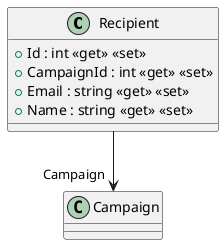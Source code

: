 @startuml
class Recipient {
    + Id : int <<get>> <<set>>
    + CampaignId : int <<get>> <<set>>
    + Email : string <<get>> <<set>>
    + Name : string <<get>> <<set>>
}
Recipient --> "Campaign" Campaign
@enduml
